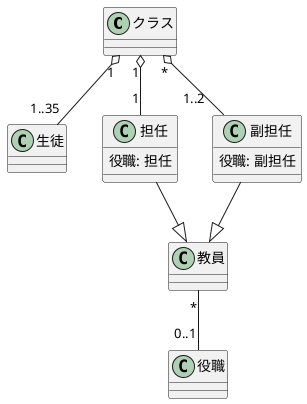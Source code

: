 @startuml 6
class クラス
class 生徒
class 担任 {
    役職: 担任
}
class 副担任 {
    役職: 副担任
}
class 教員
class 役職

クラス " 1" o-- "1..35" 生徒
クラス "1" o-- "1" 担任
クラス "*" o-- "1..2   " 副担任

担任 --|> 教員
副担任 --|> 教員

教員 "*" -- "0..1" 役職

@enduml
